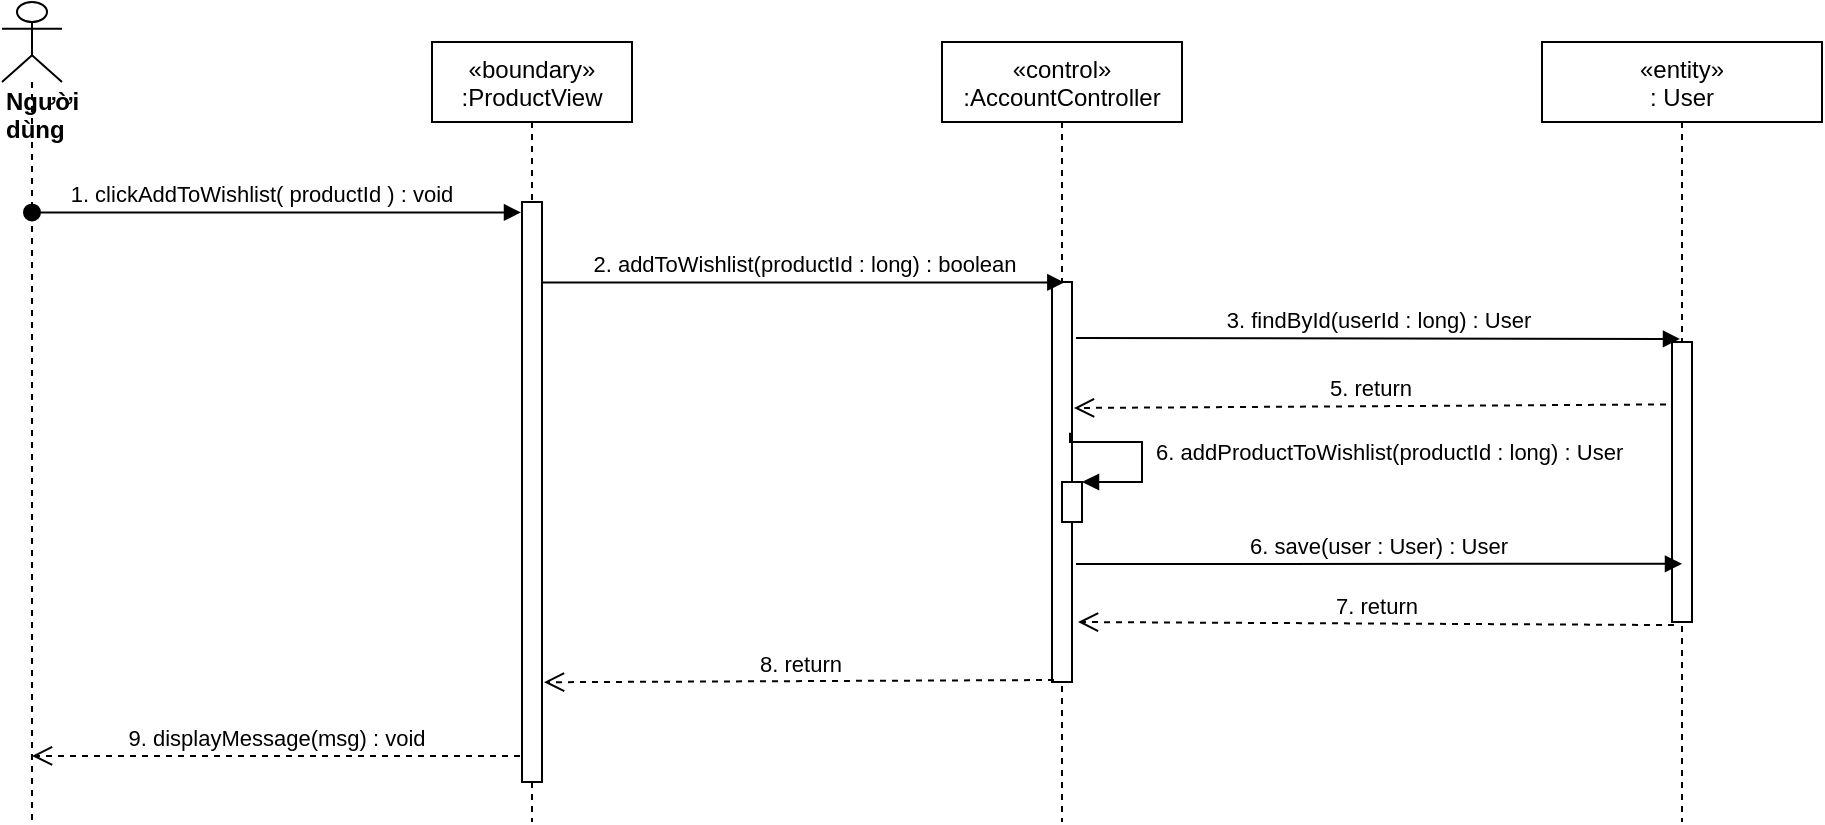 <mxfile version="14.7.0" type="device"><diagram id="C5RBs43oDa-KdzZeNtuy" name="Page-1"><mxGraphModel dx="1108" dy="425" grid="1" gridSize="10" guides="1" tooltips="1" connect="1" arrows="1" fold="1" page="1" pageScale="1" pageWidth="827" pageHeight="1169" math="0" shadow="0"><root><mxCell id="WIyWlLk6GJQsqaUBKTNV-0"/><mxCell id="WIyWlLk6GJQsqaUBKTNV-1" parent="WIyWlLk6GJQsqaUBKTNV-0"/><mxCell id="Y16akIQgOgXssCz7ZS-G-0" value="«boundary»&#10;:ProductView" style="shape=umlLifeline;perimeter=lifelinePerimeter;container=1;collapsible=0;recursiveResize=0;rounded=0;shadow=0;strokeWidth=1;" parent="WIyWlLk6GJQsqaUBKTNV-1" vertex="1"><mxGeometry x="325" y="80" width="100" height="390" as="geometry"/></mxCell><mxCell id="Y16akIQgOgXssCz7ZS-G-1" value="" style="points=[];perimeter=orthogonalPerimeter;rounded=0;shadow=0;strokeWidth=1;" parent="Y16akIQgOgXssCz7ZS-G-0" vertex="1"><mxGeometry x="45" y="80" width="10" height="290" as="geometry"/></mxCell><mxCell id="Y16akIQgOgXssCz7ZS-G-3" value="«control»&#10;:AccountController" style="shape=umlLifeline;perimeter=lifelinePerimeter;container=1;collapsible=0;recursiveResize=0;rounded=0;shadow=0;strokeWidth=1;" parent="WIyWlLk6GJQsqaUBKTNV-1" vertex="1"><mxGeometry x="580" y="80" width="120" height="390" as="geometry"/></mxCell><mxCell id="Y16akIQgOgXssCz7ZS-G-4" value="" style="points=[];perimeter=orthogonalPerimeter;rounded=0;shadow=0;strokeWidth=1;" parent="Y16akIQgOgXssCz7ZS-G-3" vertex="1"><mxGeometry x="55" y="120" width="10" height="200" as="geometry"/></mxCell><mxCell id="Y16akIQgOgXssCz7ZS-G-5" value="&lt;div&gt;&lt;b&gt;Người dùng&lt;/b&gt;&lt;/div&gt;" style="shape=umlLifeline;participant=umlActor;perimeter=lifelinePerimeter;whiteSpace=wrap;html=1;container=1;collapsible=0;recursiveResize=0;verticalAlign=top;spacingTop=36;outlineConnect=0;align=left;" parent="WIyWlLk6GJQsqaUBKTNV-1" vertex="1"><mxGeometry x="110" y="60" width="30" height="410" as="geometry"/></mxCell><mxCell id="Y16akIQgOgXssCz7ZS-G-6" value="1. clickAddToWishlist( productId ) : void" style="verticalAlign=bottom;startArrow=oval;endArrow=block;startSize=8;shadow=0;strokeWidth=1;entryX=-0.05;entryY=0.018;entryDx=0;entryDy=0;entryPerimeter=0;" parent="WIyWlLk6GJQsqaUBKTNV-1" source="Y16akIQgOgXssCz7ZS-G-5" target="Y16akIQgOgXssCz7ZS-G-1" edge="1"><mxGeometry x="-0.06" relative="1" as="geometry"><mxPoint x="100" y="170" as="sourcePoint"/><mxPoint as="offset"/></mxGeometry></mxCell><mxCell id="Y16akIQgOgXssCz7ZS-G-9" value="2. addToWishlist(productId : long) : boolean" style="html=1;verticalAlign=bottom;endArrow=block;entryX=0.617;entryY=0.001;entryDx=0;entryDy=0;entryPerimeter=0;" parent="WIyWlLk6GJQsqaUBKTNV-1" source="Y16akIQgOgXssCz7ZS-G-1" target="Y16akIQgOgXssCz7ZS-G-4" edge="1"><mxGeometry width="80" relative="1" as="geometry"><mxPoint x="320" y="248" as="sourcePoint"/><mxPoint x="500" y="210" as="targetPoint"/></mxGeometry></mxCell><mxCell id="Y16akIQgOgXssCz7ZS-G-13" value="«entity»&#10;: User" style="shape=umlLifeline;perimeter=lifelinePerimeter;container=1;collapsible=0;recursiveResize=0;rounded=0;shadow=0;strokeWidth=1;" parent="WIyWlLk6GJQsqaUBKTNV-1" vertex="1"><mxGeometry x="880" y="80" width="140" height="390" as="geometry"/></mxCell><mxCell id="Y16akIQgOgXssCz7ZS-G-14" value="" style="points=[];perimeter=orthogonalPerimeter;rounded=0;shadow=0;strokeWidth=1;" parent="Y16akIQgOgXssCz7ZS-G-13" vertex="1"><mxGeometry x="65" y="150" width="10" height="140" as="geometry"/></mxCell><mxCell id="Y16akIQgOgXssCz7ZS-G-15" value="6. save(user : User) : User" style="html=1;verticalAlign=bottom;endArrow=block;entryX=0.5;entryY=0.792;entryDx=0;entryDy=0;entryPerimeter=0;" parent="WIyWlLk6GJQsqaUBKTNV-1" target="Y16akIQgOgXssCz7ZS-G-14" edge="1"><mxGeometry width="80" relative="1" as="geometry"><mxPoint x="647" y="341" as="sourcePoint"/><mxPoint x="840" y="260" as="targetPoint"/></mxGeometry></mxCell><mxCell id="Y16akIQgOgXssCz7ZS-G-16" value="7. return" style="html=1;verticalAlign=bottom;endArrow=open;dashed=1;endSize=8;exitX=0.1;exitY=1.011;exitDx=0;exitDy=0;exitPerimeter=0;" parent="WIyWlLk6GJQsqaUBKTNV-1" source="Y16akIQgOgXssCz7ZS-G-14" edge="1"><mxGeometry relative="1" as="geometry"><mxPoint x="1120" y="329" as="sourcePoint"/><mxPoint x="648" y="370" as="targetPoint"/></mxGeometry></mxCell><mxCell id="Y16akIQgOgXssCz7ZS-G-17" value="3. findById(userId : long) : User" style="html=1;verticalAlign=bottom;endArrow=block;entryX=0.4;entryY=-0.011;entryDx=0;entryDy=0;entryPerimeter=0;" parent="WIyWlLk6GJQsqaUBKTNV-1" target="Y16akIQgOgXssCz7ZS-G-14" edge="1"><mxGeometry width="80" relative="1" as="geometry"><mxPoint x="647" y="228" as="sourcePoint"/><mxPoint x="870" y="240" as="targetPoint"/></mxGeometry></mxCell><mxCell id="Y16akIQgOgXssCz7ZS-G-18" value="5. return" style="html=1;verticalAlign=bottom;endArrow=open;dashed=1;endSize=8;exitX=-0.3;exitY=0.223;exitDx=0;exitDy=0;exitPerimeter=0;entryX=1.1;entryY=0.315;entryDx=0;entryDy=0;entryPerimeter=0;" parent="WIyWlLk6GJQsqaUBKTNV-1" source="Y16akIQgOgXssCz7ZS-G-14" target="Y16akIQgOgXssCz7ZS-G-4" edge="1"><mxGeometry relative="1" as="geometry"><mxPoint x="870" y="240" as="sourcePoint"/><mxPoint x="670" y="259" as="targetPoint"/></mxGeometry></mxCell><mxCell id="Y16akIQgOgXssCz7ZS-G-21" value="" style="html=1;points=[];perimeter=orthogonalPerimeter;" parent="WIyWlLk6GJQsqaUBKTNV-1" vertex="1"><mxGeometry x="640" y="300" width="10" height="20" as="geometry"/></mxCell><mxCell id="Y16akIQgOgXssCz7ZS-G-22" value="&amp;nbsp;6. addProductToWishlist(productId : long) : User" style="edgeStyle=orthogonalEdgeStyle;html=1;align=left;spacingLeft=2;endArrow=block;rounded=0;entryX=1;entryY=0;exitX=0.9;exitY=0.377;exitDx=0;exitDy=0;exitPerimeter=0;" parent="WIyWlLk6GJQsqaUBKTNV-1" source="Y16akIQgOgXssCz7ZS-G-4" target="Y16akIQgOgXssCz7ZS-G-21" edge="1"><mxGeometry relative="1" as="geometry"><mxPoint x="944" y="279.94" as="sourcePoint"/><Array as="points"><mxPoint x="644" y="280"/><mxPoint x="680" y="280"/><mxPoint x="680" y="300"/></Array></mxGeometry></mxCell><mxCell id="UNyB-zYFYFMC_Og1Z2E3-0" value="8. return" style="html=1;verticalAlign=bottom;endArrow=open;dashed=1;endSize=8;exitX=0.1;exitY=0.995;exitDx=0;exitDy=0;exitPerimeter=0;entryX=1.1;entryY=0.828;entryDx=0;entryDy=0;entryPerimeter=0;" edge="1" parent="WIyWlLk6GJQsqaUBKTNV-1" source="Y16akIQgOgXssCz7ZS-G-4" target="Y16akIQgOgXssCz7ZS-G-1"><mxGeometry relative="1" as="geometry"><mxPoint x="600" y="320" as="sourcePoint"/><mxPoint x="520" y="320" as="targetPoint"/></mxGeometry></mxCell><mxCell id="UNyB-zYFYFMC_Og1Z2E3-1" value="9. displayMessage(msg) : void" style="html=1;verticalAlign=bottom;endArrow=open;dashed=1;endSize=8;exitX=-0.1;exitY=0.955;exitDx=0;exitDy=0;exitPerimeter=0;" edge="1" parent="WIyWlLk6GJQsqaUBKTNV-1" source="Y16akIQgOgXssCz7ZS-G-1" target="Y16akIQgOgXssCz7ZS-G-5"><mxGeometry relative="1" as="geometry"><mxPoint x="600" y="320" as="sourcePoint"/><mxPoint x="520" y="320" as="targetPoint"/></mxGeometry></mxCell></root></mxGraphModel></diagram></mxfile>